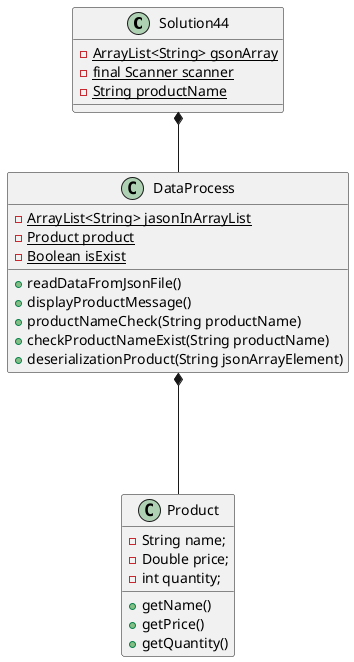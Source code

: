 @startuml
'https://plantuml.com/class-diagram


class Solution44 {
    - {static} ArrayList<String> gsonArray
    - {static} final Scanner scanner
    - {static} String productName
}
class DataProcess {
    - {static} ArrayList<String> jasonInArrayList
    - {static} Product product
    - {static} Boolean isExist
    + readDataFromJsonFile()
    + displayProductMessage()
    + productNameCheck(String productName)
    + checkProductNameExist(String productName)
    + deserializationProduct(String jsonArrayElement)

     }

class Product {
      - String name;
      - Double price;
      - int quantity;

      + getName()
      + getPrice()
      + getQuantity()
     }
Solution44 *-- DataProcess
DataProcess *--- Product
@enduml